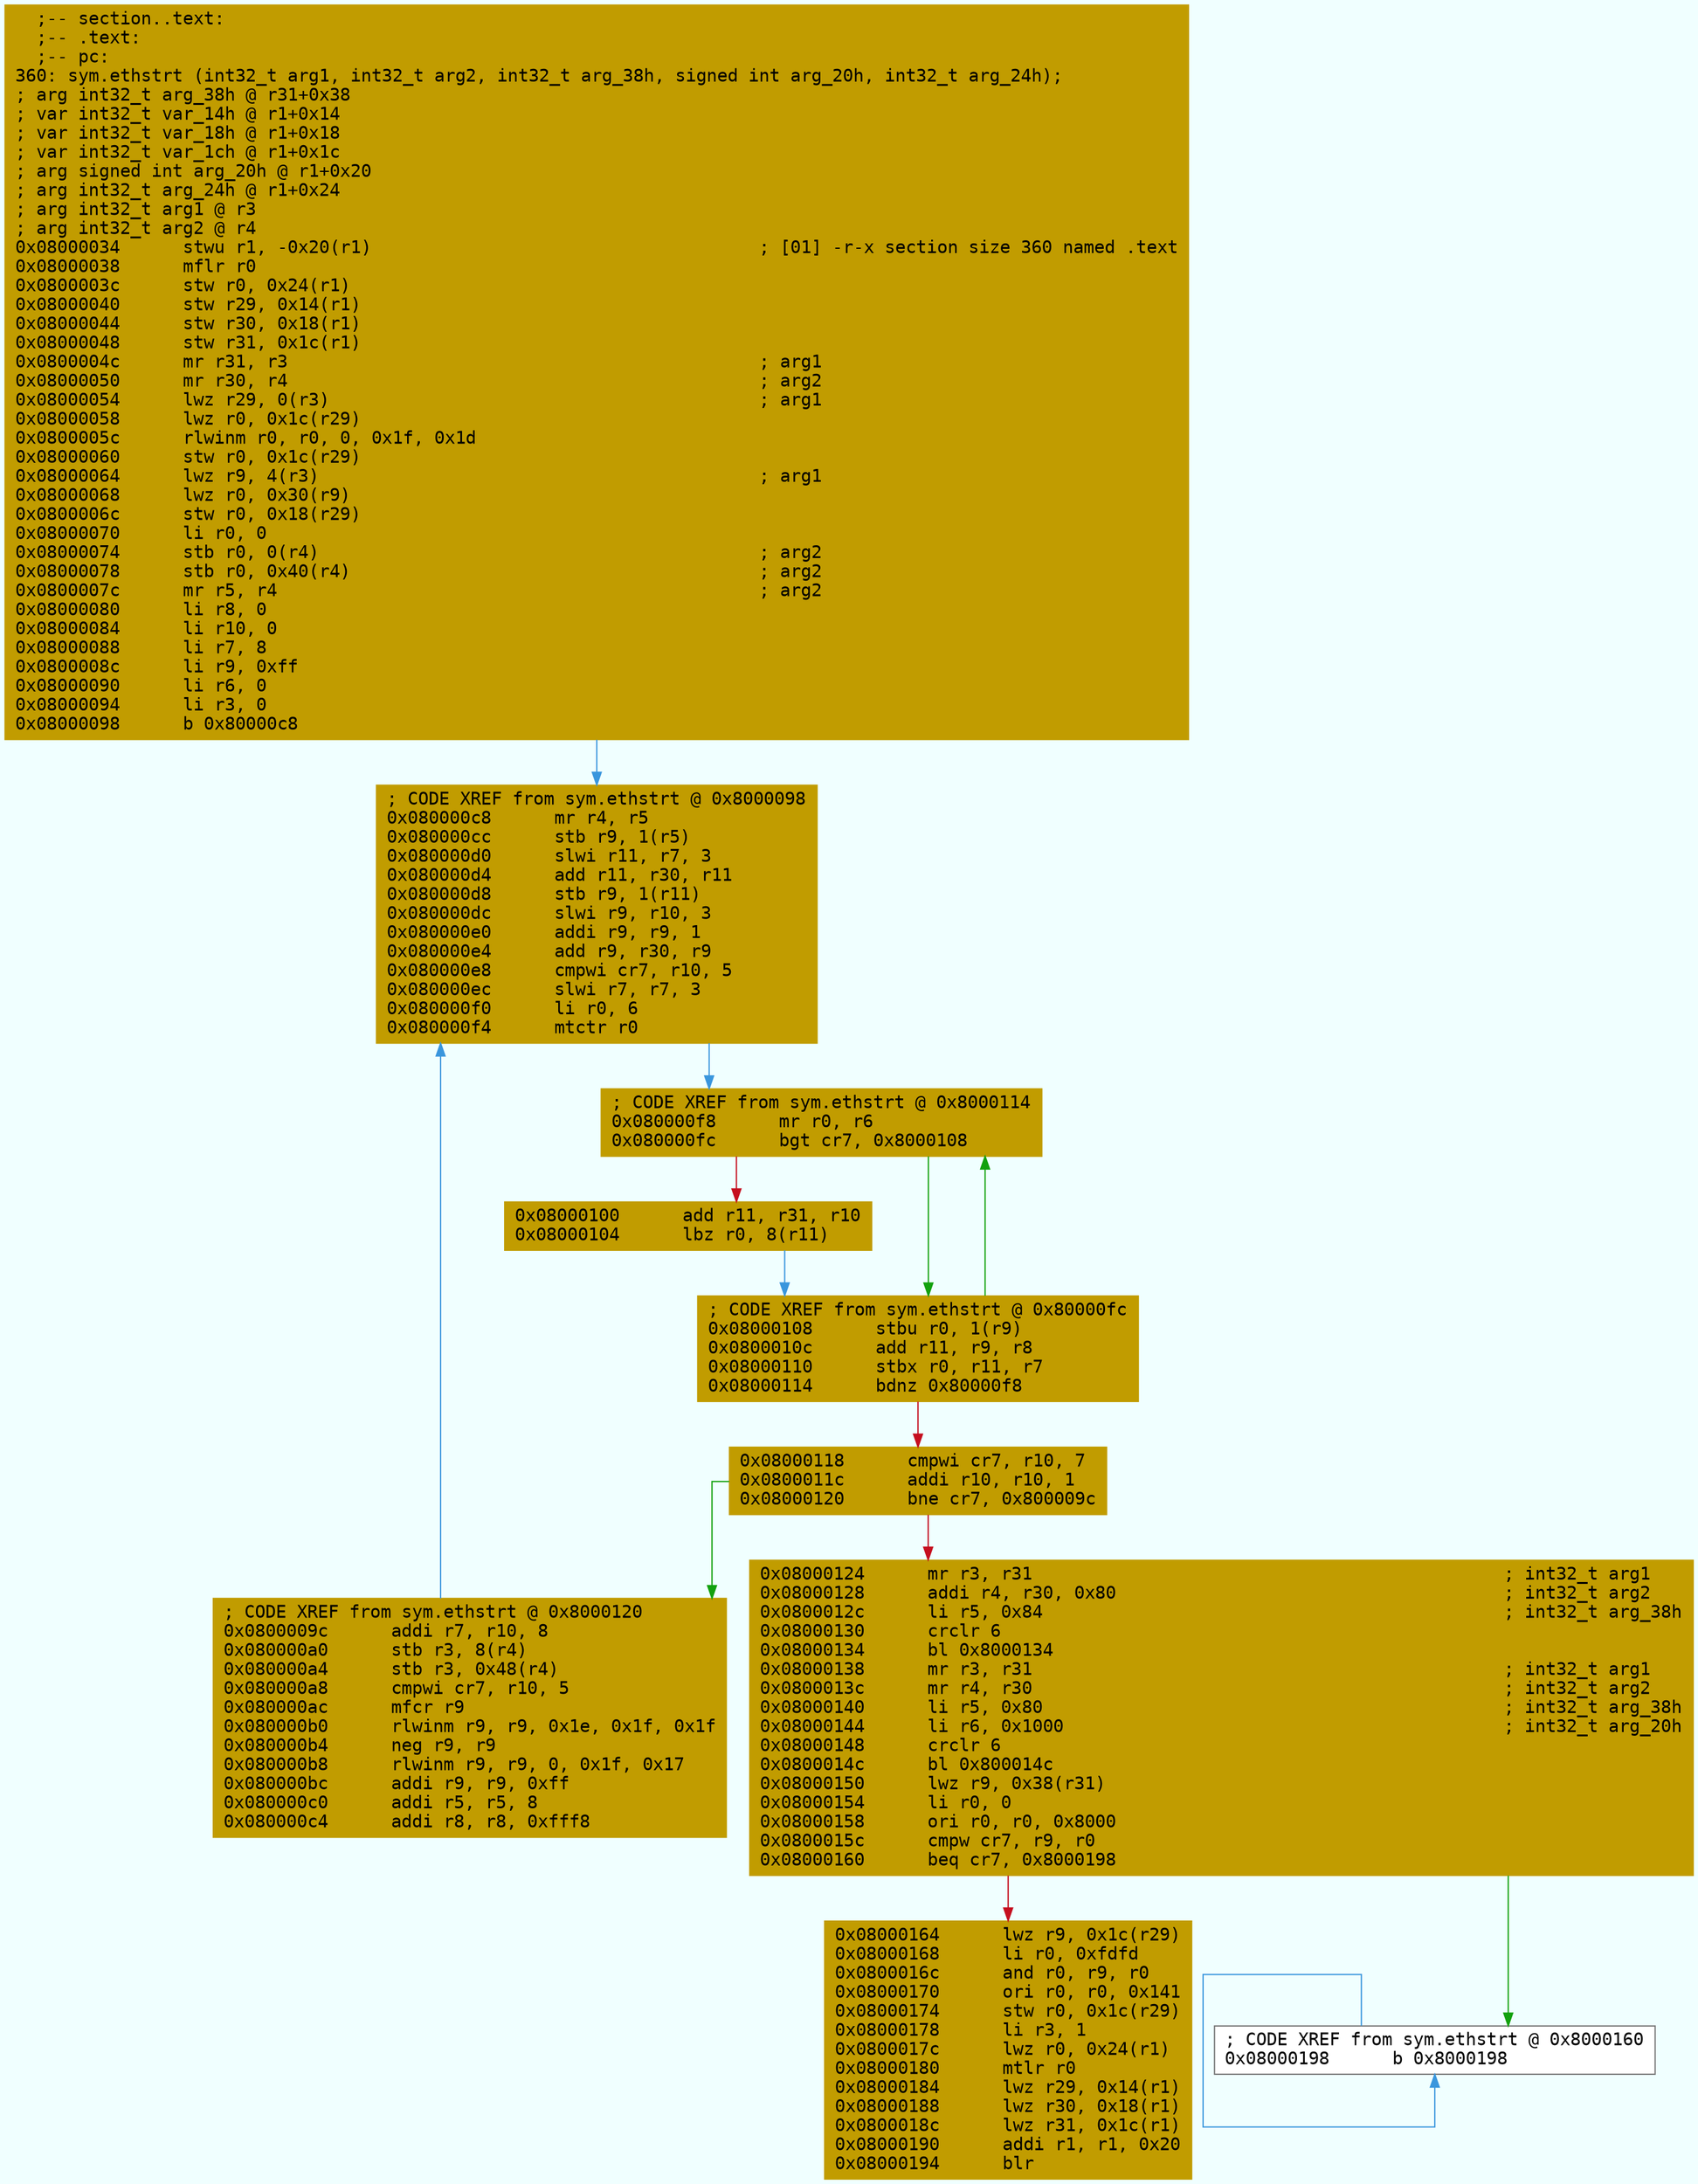 digraph code {
	graph [bgcolor=azure fontsize=8 fontname="Courier" splines="ortho"];
	node [fillcolor=gray style=filled shape=box];
	edge [arrowhead="normal"];
	"0x08000034" [URL="sym.ethstrt/0x08000034", fillcolor="#c19c00",color="#c19c00", fontname="Courier",label="  ;-- section..text:\l  ;-- .text:\l  ;-- pc:\l360: sym.ethstrt (int32_t arg1, int32_t arg2, int32_t arg_38h, signed int arg_20h, int32_t arg_24h);\l; arg int32_t arg_38h @ r31+0x38\l; var int32_t var_14h @ r1+0x14\l; var int32_t var_18h @ r1+0x18\l; var int32_t var_1ch @ r1+0x1c\l; arg signed int arg_20h @ r1+0x20\l; arg int32_t arg_24h @ r1+0x24\l; arg int32_t arg1 @ r3\l; arg int32_t arg2 @ r4\l0x08000034      stwu r1, -0x20(r1)                                     ; [01] -r-x section size 360 named .text\l0x08000038      mflr r0\l0x0800003c      stw r0, 0x24(r1)\l0x08000040      stw r29, 0x14(r1)\l0x08000044      stw r30, 0x18(r1)\l0x08000048      stw r31, 0x1c(r1)\l0x0800004c      mr r31, r3                                             ; arg1\l0x08000050      mr r30, r4                                             ; arg2\l0x08000054      lwz r29, 0(r3)                                         ; arg1\l0x08000058      lwz r0, 0x1c(r29)\l0x0800005c      rlwinm r0, r0, 0, 0x1f, 0x1d\l0x08000060      stw r0, 0x1c(r29)\l0x08000064      lwz r9, 4(r3)                                          ; arg1\l0x08000068      lwz r0, 0x30(r9)\l0x0800006c      stw r0, 0x18(r29)\l0x08000070      li r0, 0\l0x08000074      stb r0, 0(r4)                                          ; arg2\l0x08000078      stb r0, 0x40(r4)                                       ; arg2\l0x0800007c      mr r5, r4                                              ; arg2\l0x08000080      li r8, 0\l0x08000084      li r10, 0\l0x08000088      li r7, 8\l0x0800008c      li r9, 0xff\l0x08000090      li r6, 0\l0x08000094      li r3, 0\l0x08000098      b 0x80000c8\l"]
	"0x0800009c" [URL="sym.ethstrt/0x0800009c", fillcolor="#c19c00",color="#c19c00", fontname="Courier",label="; CODE XREF from sym.ethstrt @ 0x8000120\l0x0800009c      addi r7, r10, 8\l0x080000a0      stb r3, 8(r4)\l0x080000a4      stb r3, 0x48(r4)\l0x080000a8      cmpwi cr7, r10, 5\l0x080000ac      mfcr r9\l0x080000b0      rlwinm r9, r9, 0x1e, 0x1f, 0x1f\l0x080000b4      neg r9, r9\l0x080000b8      rlwinm r9, r9, 0, 0x1f, 0x17\l0x080000bc      addi r9, r9, 0xff\l0x080000c0      addi r5, r5, 8\l0x080000c4      addi r8, r8, 0xfff8\l"]
	"0x080000c8" [URL="sym.ethstrt/0x080000c8", fillcolor="#c19c00",color="#c19c00", fontname="Courier",label="; CODE XREF from sym.ethstrt @ 0x8000098\l0x080000c8      mr r4, r5\l0x080000cc      stb r9, 1(r5)\l0x080000d0      slwi r11, r7, 3\l0x080000d4      add r11, r30, r11\l0x080000d8      stb r9, 1(r11)\l0x080000dc      slwi r9, r10, 3\l0x080000e0      addi r9, r9, 1\l0x080000e4      add r9, r30, r9\l0x080000e8      cmpwi cr7, r10, 5\l0x080000ec      slwi r7, r7, 3\l0x080000f0      li r0, 6\l0x080000f4      mtctr r0\l"]
	"0x080000f8" [URL="sym.ethstrt/0x080000f8", fillcolor="#c19c00",color="#c19c00", fontname="Courier",label="; CODE XREF from sym.ethstrt @ 0x8000114\l0x080000f8      mr r0, r6\l0x080000fc      bgt cr7, 0x8000108\l"]
	"0x08000100" [URL="sym.ethstrt/0x08000100", fillcolor="#c19c00",color="#c19c00", fontname="Courier",label="0x08000100      add r11, r31, r10\l0x08000104      lbz r0, 8(r11)\l"]
	"0x08000108" [URL="sym.ethstrt/0x08000108", fillcolor="#c19c00",color="#c19c00", fontname="Courier",label="; CODE XREF from sym.ethstrt @ 0x80000fc\l0x08000108      stbu r0, 1(r9)\l0x0800010c      add r11, r9, r8\l0x08000110      stbx r0, r11, r7\l0x08000114      bdnz 0x80000f8\l"]
	"0x08000118" [URL="sym.ethstrt/0x08000118", fillcolor="#c19c00",color="#c19c00", fontname="Courier",label="0x08000118      cmpwi cr7, r10, 7\l0x0800011c      addi r10, r10, 1\l0x08000120      bne cr7, 0x800009c\l"]
	"0x08000124" [URL="sym.ethstrt/0x08000124", fillcolor="#c19c00",color="#c19c00", fontname="Courier",label="0x08000124      mr r3, r31                                             ; int32_t arg1\l0x08000128      addi r4, r30, 0x80                                     ; int32_t arg2\l0x0800012c      li r5, 0x84                                            ; int32_t arg_38h\l0x08000130      crclr 6\l0x08000134      bl 0x8000134\l0x08000138      mr r3, r31                                             ; int32_t arg1\l0x0800013c      mr r4, r30                                             ; int32_t arg2\l0x08000140      li r5, 0x80                                            ; int32_t arg_38h\l0x08000144      li r6, 0x1000                                          ; int32_t arg_20h\l0x08000148      crclr 6\l0x0800014c      bl 0x800014c\l0x08000150      lwz r9, 0x38(r31)\l0x08000154      li r0, 0\l0x08000158      ori r0, r0, 0x8000\l0x0800015c      cmpw cr7, r9, r0\l0x08000160      beq cr7, 0x8000198\l"]
	"0x08000164" [URL="sym.ethstrt/0x08000164", fillcolor="#c19c00",color="#c19c00", fontname="Courier",label="0x08000164      lwz r9, 0x1c(r29)\l0x08000168      li r0, 0xfdfd\l0x0800016c      and r0, r9, r0\l0x08000170      ori r0, r0, 0x141\l0x08000174      stw r0, 0x1c(r29)\l0x08000178      li r3, 1\l0x0800017c      lwz r0, 0x24(r1)\l0x08000180      mtlr r0\l0x08000184      lwz r29, 0x14(r1)\l0x08000188      lwz r30, 0x18(r1)\l0x0800018c      lwz r31, 0x1c(r1)\l0x08000190      addi r1, r1, 0x20\l0x08000194      blr\l"]
	"0x08000198" [URL="sym.ethstrt/0x08000198", fillcolor="white",color="#767676", fontname="Courier",label="; CODE XREF from sym.ethstrt @ 0x8000160\l0x08000198      b 0x8000198\l"]
        "0x08000034" -> "0x080000c8" [color="#3a96dd"];
        "0x0800009c" -> "0x080000c8" [color="#3a96dd"];
        "0x080000c8" -> "0x080000f8" [color="#3a96dd"];
        "0x080000f8" -> "0x08000108" [color="#13a10e"];
        "0x080000f8" -> "0x08000100" [color="#c50f1f"];
        "0x08000100" -> "0x08000108" [color="#3a96dd"];
        "0x08000108" -> "0x080000f8" [color="#13a10e"];
        "0x08000108" -> "0x08000118" [color="#c50f1f"];
        "0x08000118" -> "0x0800009c" [color="#13a10e"];
        "0x08000118" -> "0x08000124" [color="#c50f1f"];
        "0x08000124" -> "0x08000198" [color="#13a10e"];
        "0x08000124" -> "0x08000164" [color="#c50f1f"];
        "0x08000198" -> "0x08000198" [color="#3a96dd"];
}
